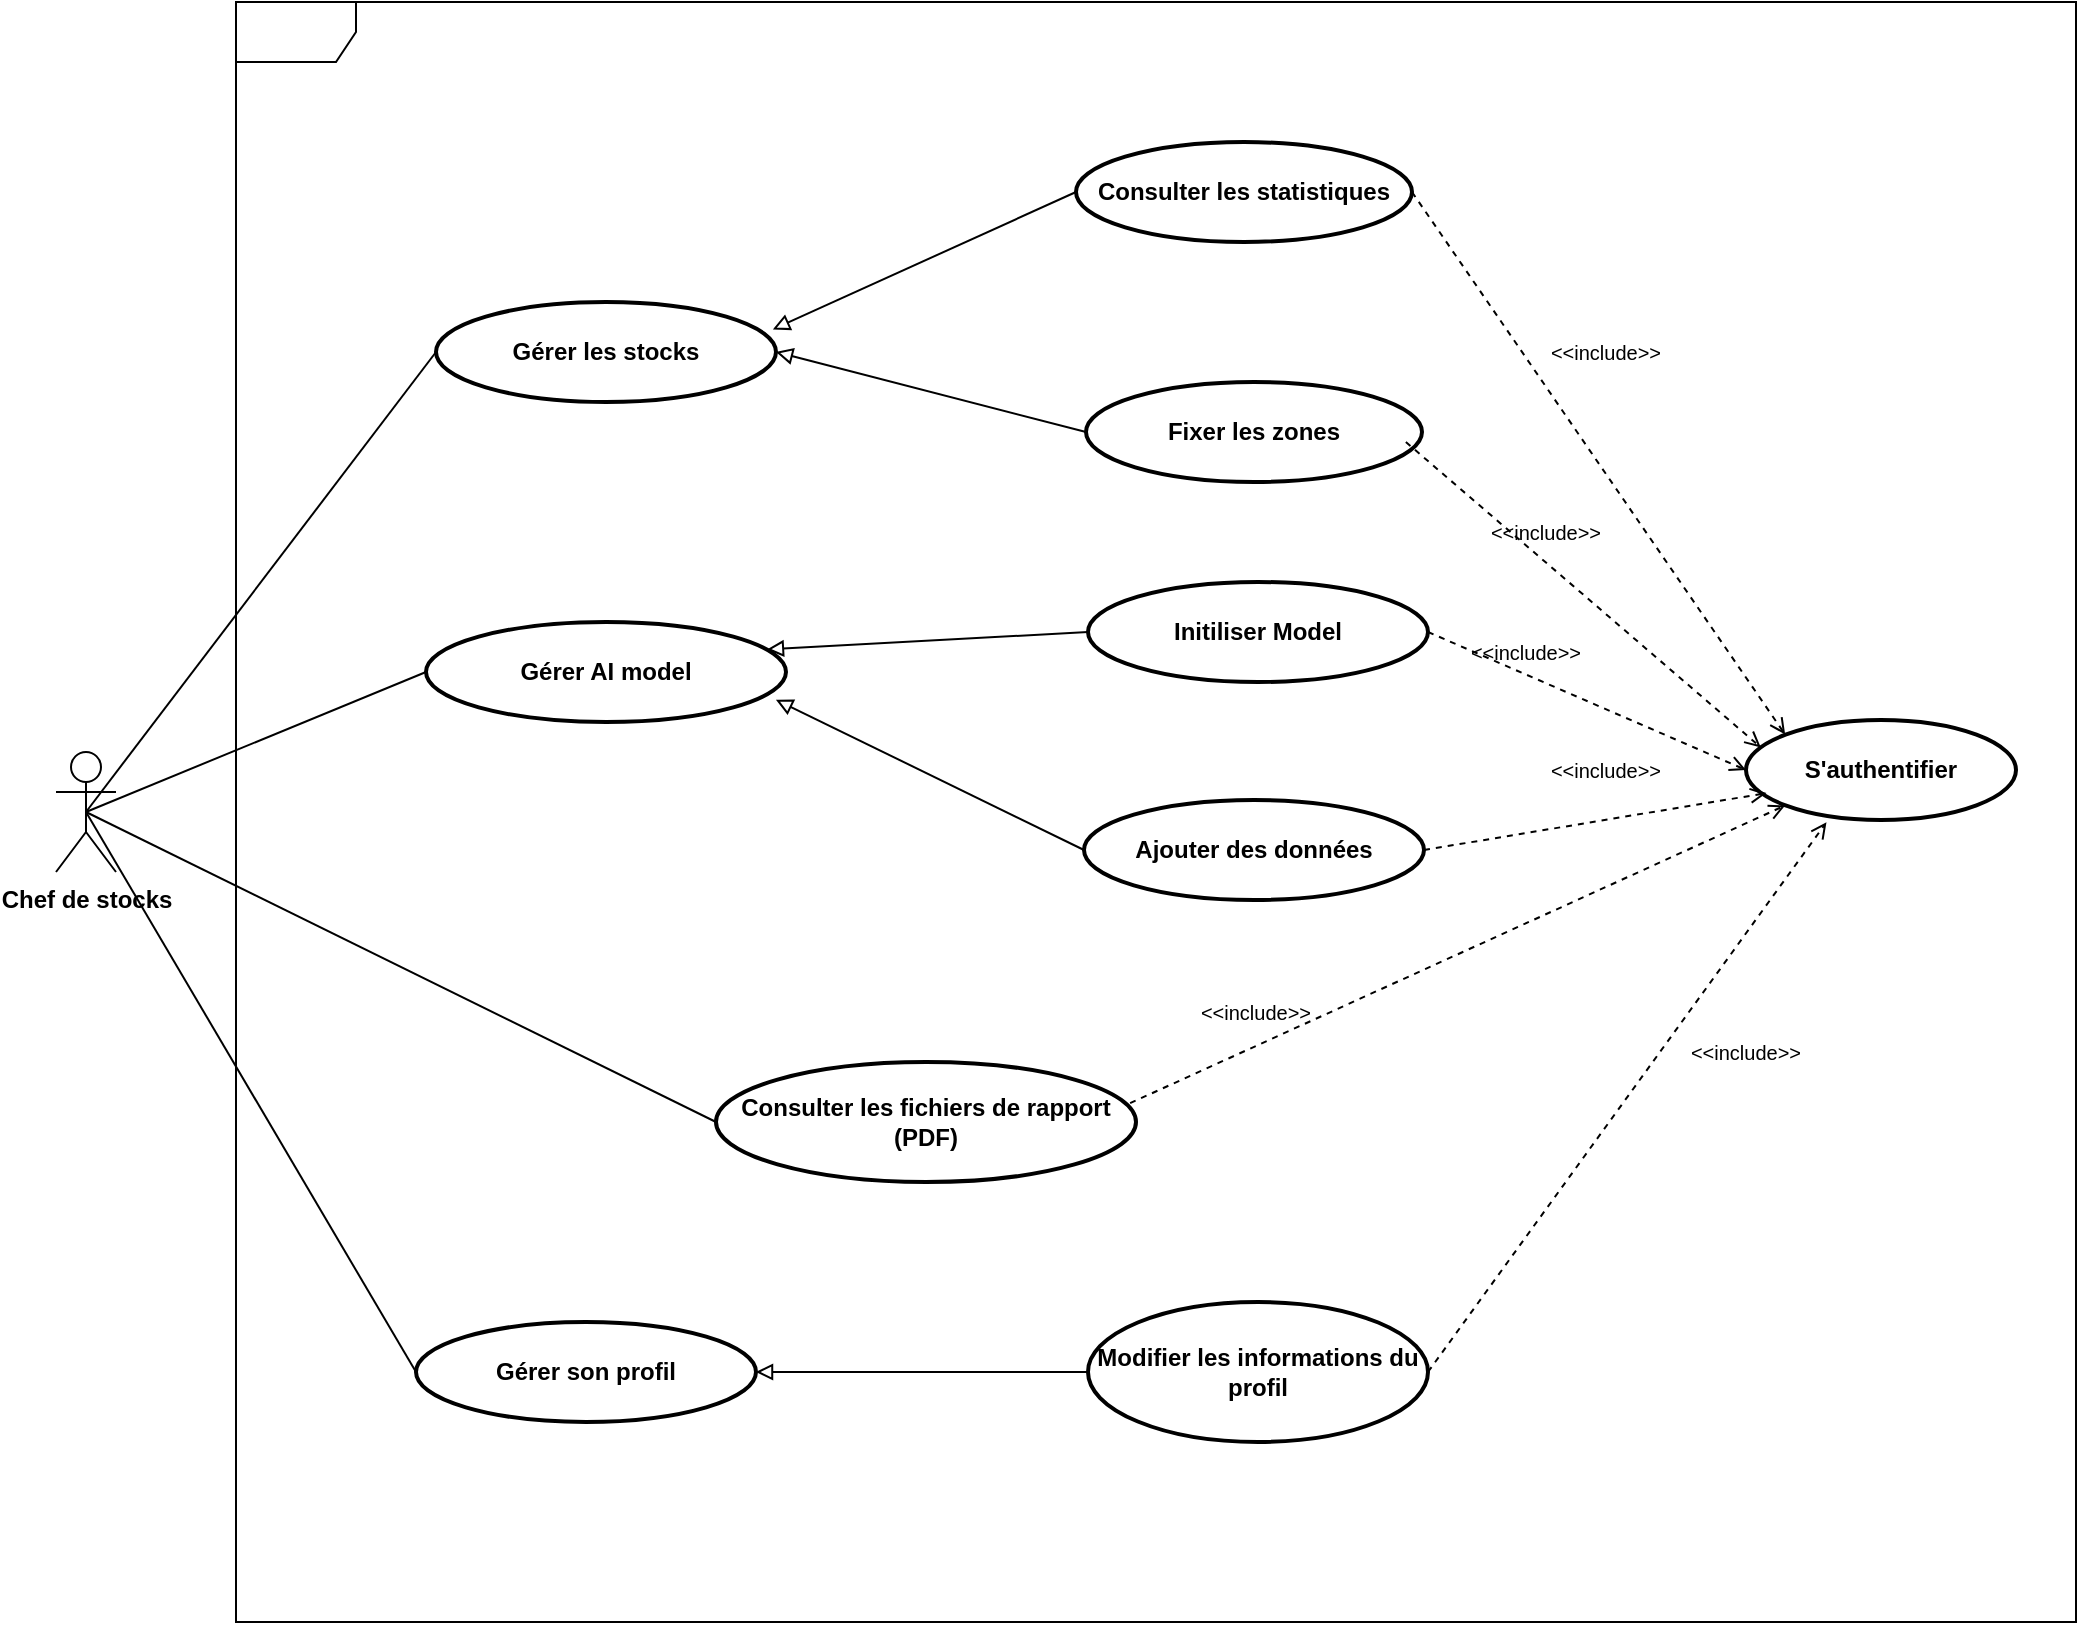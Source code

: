 <mxfile version="24.7.6">
  <diagram name="Page-1" id="y9GBdRn95pJowuykxrae">
    <mxGraphModel dx="750" dy="410" grid="1" gridSize="10" guides="1" tooltips="1" connect="1" arrows="1" fold="1" page="1" pageScale="1" pageWidth="1169" pageHeight="827" math="0" shadow="0">
      <root>
        <mxCell id="0" />
        <mxCell id="1" parent="0" />
        <mxCell id="NDvf0oDrRcwOg9ICF0X1-3" value="&lt;b&gt;Chef de stocks&lt;/b&gt;" style="shape=umlActor;verticalLabelPosition=bottom;verticalAlign=top;html=1;outlineConnect=0;" vertex="1" parent="1">
          <mxGeometry x="30" y="405" width="30" height="60" as="geometry" />
        </mxCell>
        <mxCell id="NDvf0oDrRcwOg9ICF0X1-6" value="" style="shape=umlFrame;whiteSpace=wrap;html=1;pointerEvents=0;" vertex="1" parent="1">
          <mxGeometry x="120" y="30" width="920" height="810" as="geometry" />
        </mxCell>
        <mxCell id="NDvf0oDrRcwOg9ICF0X1-14" value="&lt;b&gt;S&#39;authentifier&lt;/b&gt;" style="strokeWidth=2;html=1;shape=mxgraph.flowchart.start_1;whiteSpace=wrap;" vertex="1" parent="1">
          <mxGeometry x="875" y="389" width="135" height="50" as="geometry" />
        </mxCell>
        <mxCell id="NDvf0oDrRcwOg9ICF0X1-23" value="&lt;b&gt;Consulter les fichiers de rapport (PDF)&lt;/b&gt;" style="strokeWidth=2;html=1;shape=mxgraph.flowchart.start_1;whiteSpace=wrap;" vertex="1" parent="1">
          <mxGeometry x="360" y="560" width="210" height="60" as="geometry" />
        </mxCell>
        <mxCell id="NDvf0oDrRcwOg9ICF0X1-24" value="&lt;b&gt;Gérer AI model&lt;/b&gt;" style="strokeWidth=2;html=1;shape=mxgraph.flowchart.start_1;whiteSpace=wrap;" vertex="1" parent="1">
          <mxGeometry x="215" y="340" width="180" height="50" as="geometry" />
        </mxCell>
        <mxCell id="NDvf0oDrRcwOg9ICF0X1-25" value="&lt;b&gt;Gérer les stocks&lt;/b&gt;" style="strokeWidth=2;html=1;shape=mxgraph.flowchart.start_1;whiteSpace=wrap;" vertex="1" parent="1">
          <mxGeometry x="220" y="180" width="170" height="50" as="geometry" />
        </mxCell>
        <mxCell id="NDvf0oDrRcwOg9ICF0X1-33" style="rounded=0;orthogonalLoop=1;jettySize=auto;html=1;exitX=0.5;exitY=0.5;exitDx=0;exitDy=0;exitPerimeter=0;endArrow=none;endFill=0;entryX=0;entryY=0.5;entryDx=0;entryDy=0;entryPerimeter=0;" edge="1" parent="1" source="NDvf0oDrRcwOg9ICF0X1-3" target="NDvf0oDrRcwOg9ICF0X1-25">
          <mxGeometry relative="1" as="geometry">
            <mxPoint x="540" y="250" as="targetPoint" />
          </mxGeometry>
        </mxCell>
        <mxCell id="NDvf0oDrRcwOg9ICF0X1-34" style="rounded=0;orthogonalLoop=1;jettySize=auto;html=1;exitX=0.5;exitY=0.5;exitDx=0;exitDy=0;exitPerimeter=0;endArrow=none;endFill=0;entryX=0;entryY=0.5;entryDx=0;entryDy=0;entryPerimeter=0;" edge="1" parent="1" source="NDvf0oDrRcwOg9ICF0X1-3" target="NDvf0oDrRcwOg9ICF0X1-24">
          <mxGeometry relative="1" as="geometry">
            <mxPoint x="540" y="335" as="targetPoint" />
          </mxGeometry>
        </mxCell>
        <mxCell id="NDvf0oDrRcwOg9ICF0X1-35" style="rounded=0;orthogonalLoop=1;jettySize=auto;html=1;exitX=0.5;exitY=0.5;exitDx=0;exitDy=0;exitPerimeter=0;endArrow=none;endFill=0;entryX=0;entryY=0.5;entryDx=0;entryDy=0;entryPerimeter=0;" edge="1" parent="1" source="NDvf0oDrRcwOg9ICF0X1-3" target="NDvf0oDrRcwOg9ICF0X1-23">
          <mxGeometry relative="1" as="geometry">
            <mxPoint x="530" y="430" as="targetPoint" />
          </mxGeometry>
        </mxCell>
        <mxCell id="NDvf0oDrRcwOg9ICF0X1-39" style="rounded=0;orthogonalLoop=1;jettySize=auto;html=1;exitX=1;exitY=0.5;exitDx=0;exitDy=0;entryX=0.145;entryY=0.145;entryDx=0;entryDy=0;entryPerimeter=0;endArrow=open;endFill=0;dashed=1;exitPerimeter=0;" edge="1" parent="1" source="NDvf0oDrRcwOg9ICF0X1-62" target="NDvf0oDrRcwOg9ICF0X1-14">
          <mxGeometry relative="1" as="geometry" />
        </mxCell>
        <mxCell id="NDvf0oDrRcwOg9ICF0X1-40" style="rounded=0;orthogonalLoop=1;jettySize=auto;html=1;entryX=0;entryY=0.5;entryDx=0;entryDy=0;entryPerimeter=0;endArrow=open;endFill=0;dashed=1;exitX=1;exitY=0.5;exitDx=0;exitDy=0;exitPerimeter=0;" edge="1" parent="1" source="NDvf0oDrRcwOg9ICF0X1-72" target="NDvf0oDrRcwOg9ICF0X1-14">
          <mxGeometry relative="1" as="geometry" />
        </mxCell>
        <mxCell id="NDvf0oDrRcwOg9ICF0X1-41" style="rounded=0;orthogonalLoop=1;jettySize=auto;html=1;entryX=0.145;entryY=0.855;entryDx=0;entryDy=0;entryPerimeter=0;endArrow=open;endFill=0;dashed=1;exitX=0.986;exitY=0.343;exitDx=0;exitDy=0;exitPerimeter=0;" edge="1" parent="1" source="NDvf0oDrRcwOg9ICF0X1-23" target="NDvf0oDrRcwOg9ICF0X1-14">
          <mxGeometry relative="1" as="geometry">
            <mxPoint x="750" y="430" as="sourcePoint" />
          </mxGeometry>
        </mxCell>
        <mxCell id="NDvf0oDrRcwOg9ICF0X1-48" value="&lt;font style=&quot;font-size: 10px;&quot;&gt;&amp;lt;&amp;lt;include&amp;gt;&amp;gt;&lt;/font&gt;" style="text;strokeColor=none;align=center;fillColor=none;html=1;verticalAlign=middle;whiteSpace=wrap;rounded=0;" vertex="1" parent="1">
          <mxGeometry x="730" y="280" width="90" height="30" as="geometry" />
        </mxCell>
        <mxCell id="NDvf0oDrRcwOg9ICF0X1-54" value="&lt;font style=&quot;font-size: 10px;&quot;&gt;&amp;lt;&amp;lt;include&amp;gt;&amp;gt;&lt;/font&gt;" style="text;strokeColor=none;align=center;fillColor=none;html=1;verticalAlign=middle;whiteSpace=wrap;rounded=0;" vertex="1" parent="1">
          <mxGeometry x="760" y="190" width="90" height="30" as="geometry" />
        </mxCell>
        <mxCell id="NDvf0oDrRcwOg9ICF0X1-55" value="&lt;font style=&quot;font-size: 10px;&quot;&gt;&amp;lt;&amp;lt;include&amp;gt;&amp;gt;&lt;/font&gt;" style="text;strokeColor=none;align=center;fillColor=none;html=1;verticalAlign=middle;whiteSpace=wrap;rounded=0;" vertex="1" parent="1">
          <mxGeometry x="830" y="540" width="90" height="30" as="geometry" />
        </mxCell>
        <mxCell id="NDvf0oDrRcwOg9ICF0X1-62" value="&lt;b&gt;Consulter les statistiques&lt;/b&gt;" style="strokeWidth=2;html=1;shape=mxgraph.flowchart.start_1;whiteSpace=wrap;" vertex="1" parent="1">
          <mxGeometry x="540" y="100" width="168" height="50" as="geometry" />
        </mxCell>
        <mxCell id="NDvf0oDrRcwOg9ICF0X1-63" style="rounded=0;orthogonalLoop=1;jettySize=auto;html=1;exitX=0;exitY=0.5;exitDx=0;exitDy=0;exitPerimeter=0;entryX=0.991;entryY=0.274;entryDx=0;entryDy=0;endArrow=block;endFill=0;elbow=vertical;entryPerimeter=0;" edge="1" parent="1" source="NDvf0oDrRcwOg9ICF0X1-62" target="NDvf0oDrRcwOg9ICF0X1-25">
          <mxGeometry relative="1" as="geometry" />
        </mxCell>
        <mxCell id="NDvf0oDrRcwOg9ICF0X1-65" value="&lt;b&gt;Gérer son profil&lt;/b&gt;" style="strokeWidth=2;html=1;shape=mxgraph.flowchart.start_1;whiteSpace=wrap;" vertex="1" parent="1">
          <mxGeometry x="210" y="690" width="170" height="50" as="geometry" />
        </mxCell>
        <mxCell id="NDvf0oDrRcwOg9ICF0X1-66" style="rounded=0;orthogonalLoop=1;jettySize=auto;html=1;exitX=0;exitY=0.5;exitDx=0;exitDy=0;exitPerimeter=0;entryX=0.5;entryY=0.5;entryDx=0;entryDy=0;entryPerimeter=0;endArrow=none;endFill=0;" edge="1" parent="1" source="NDvf0oDrRcwOg9ICF0X1-65" target="NDvf0oDrRcwOg9ICF0X1-3">
          <mxGeometry relative="1" as="geometry" />
        </mxCell>
        <mxCell id="NDvf0oDrRcwOg9ICF0X1-67" value="&lt;b&gt;Modifier les informations du profil&lt;/b&gt;" style="strokeWidth=2;html=1;shape=mxgraph.flowchart.start_1;whiteSpace=wrap;" vertex="1" parent="1">
          <mxGeometry x="546" y="680" width="170" height="70" as="geometry" />
        </mxCell>
        <mxCell id="NDvf0oDrRcwOg9ICF0X1-68" style="rounded=0;orthogonalLoop=1;jettySize=auto;html=1;entryX=0.298;entryY=1.023;entryDx=0;entryDy=0;entryPerimeter=0;endArrow=open;endFill=0;dashed=1;exitX=1;exitY=0.5;exitDx=0;exitDy=0;exitPerimeter=0;" edge="1" parent="1" source="NDvf0oDrRcwOg9ICF0X1-67" target="NDvf0oDrRcwOg9ICF0X1-14">
          <mxGeometry relative="1" as="geometry">
            <mxPoint x="790" y="640" as="sourcePoint" />
            <mxPoint x="1267" y="550" as="targetPoint" />
          </mxGeometry>
        </mxCell>
        <mxCell id="NDvf0oDrRcwOg9ICF0X1-70" style="edgeStyle=orthogonalEdgeStyle;rounded=0;orthogonalLoop=1;jettySize=auto;html=1;exitX=0;exitY=0.5;exitDx=0;exitDy=0;exitPerimeter=0;entryX=1;entryY=0.5;entryDx=0;entryDy=0;entryPerimeter=0;endArrow=block;endFill=0;" edge="1" parent="1" source="NDvf0oDrRcwOg9ICF0X1-67" target="NDvf0oDrRcwOg9ICF0X1-65">
          <mxGeometry relative="1" as="geometry" />
        </mxCell>
        <mxCell id="NDvf0oDrRcwOg9ICF0X1-72" value="&lt;b&gt;Initiliser Model&lt;/b&gt;" style="strokeWidth=2;html=1;shape=mxgraph.flowchart.start_1;whiteSpace=wrap;" vertex="1" parent="1">
          <mxGeometry x="546" y="320" width="170" height="50" as="geometry" />
        </mxCell>
        <mxCell id="NDvf0oDrRcwOg9ICF0X1-75" style="rounded=0;orthogonalLoop=1;jettySize=auto;html=1;exitX=0;exitY=0.5;exitDx=0;exitDy=0;exitPerimeter=0;entryX=0.947;entryY=0.274;entryDx=0;entryDy=0;entryPerimeter=0;endArrow=block;endFill=0;" edge="1" parent="1" source="NDvf0oDrRcwOg9ICF0X1-72" target="NDvf0oDrRcwOg9ICF0X1-24">
          <mxGeometry relative="1" as="geometry" />
        </mxCell>
        <mxCell id="NDvf0oDrRcwOg9ICF0X1-76" value="&lt;b&gt;Ajouter des données&lt;/b&gt;" style="strokeWidth=2;html=1;shape=mxgraph.flowchart.start_1;whiteSpace=wrap;" vertex="1" parent="1">
          <mxGeometry x="544" y="429" width="170" height="50" as="geometry" />
        </mxCell>
        <mxCell id="NDvf0oDrRcwOg9ICF0X1-77" style="rounded=0;orthogonalLoop=1;jettySize=auto;html=1;exitX=0;exitY=0.5;exitDx=0;exitDy=0;exitPerimeter=0;entryX=0.972;entryY=0.777;entryDx=0;entryDy=0;entryPerimeter=0;endArrow=block;endFill=0;" edge="1" parent="1" source="NDvf0oDrRcwOg9ICF0X1-76" target="NDvf0oDrRcwOg9ICF0X1-24">
          <mxGeometry relative="1" as="geometry">
            <mxPoint x="460" y="395" as="sourcePoint" />
          </mxGeometry>
        </mxCell>
        <mxCell id="NDvf0oDrRcwOg9ICF0X1-78" style="rounded=0;orthogonalLoop=1;jettySize=auto;html=1;entryX=0.076;entryY=0.731;entryDx=0;entryDy=0;entryPerimeter=0;endArrow=open;endFill=0;dashed=1;exitX=1;exitY=0.5;exitDx=0;exitDy=0;exitPerimeter=0;" edge="1" parent="1" source="NDvf0oDrRcwOg9ICF0X1-76" target="NDvf0oDrRcwOg9ICF0X1-14">
          <mxGeometry relative="1" as="geometry">
            <mxPoint x="760" y="355" as="sourcePoint" />
            <mxPoint x="990" y="355" as="targetPoint" />
          </mxGeometry>
        </mxCell>
        <mxCell id="NDvf0oDrRcwOg9ICF0X1-79" value="&lt;font style=&quot;font-size: 10px;&quot;&gt;&amp;lt;&amp;lt;include&amp;gt;&amp;gt;&lt;/font&gt;" style="text;strokeColor=none;align=center;fillColor=none;html=1;verticalAlign=middle;whiteSpace=wrap;rounded=0;" vertex="1" parent="1">
          <mxGeometry x="760" y="399" width="90" height="30" as="geometry" />
        </mxCell>
        <mxCell id="NDvf0oDrRcwOg9ICF0X1-80" value="&lt;font style=&quot;font-size: 10px;&quot;&gt;&amp;lt;&amp;lt;include&amp;gt;&amp;gt;&lt;/font&gt;" style="text;strokeColor=none;align=center;fillColor=none;html=1;verticalAlign=middle;whiteSpace=wrap;rounded=0;" vertex="1" parent="1">
          <mxGeometry x="585" y="520" width="90" height="30" as="geometry" />
        </mxCell>
        <mxCell id="NDvf0oDrRcwOg9ICF0X1-81" value="&lt;b&gt;Fixer les zones&lt;/b&gt;" style="strokeWidth=2;html=1;shape=mxgraph.flowchart.start_1;whiteSpace=wrap;" vertex="1" parent="1">
          <mxGeometry x="545" y="220" width="168" height="50" as="geometry" />
        </mxCell>
        <mxCell id="NDvf0oDrRcwOg9ICF0X1-82" style="rounded=0;orthogonalLoop=1;jettySize=auto;html=1;exitX=0;exitY=0.5;exitDx=0;exitDy=0;exitPerimeter=0;entryX=1;entryY=0.5;entryDx=0;entryDy=0;entryPerimeter=0;endArrow=block;endFill=0;" edge="1" parent="1" source="NDvf0oDrRcwOg9ICF0X1-81" target="NDvf0oDrRcwOg9ICF0X1-25">
          <mxGeometry relative="1" as="geometry" />
        </mxCell>
        <mxCell id="NDvf0oDrRcwOg9ICF0X1-83" style="rounded=0;orthogonalLoop=1;jettySize=auto;html=1;exitX=0.952;exitY=0.6;exitDx=0;exitDy=0;entryX=0.055;entryY=0.274;entryDx=0;entryDy=0;entryPerimeter=0;endArrow=open;endFill=0;dashed=1;exitPerimeter=0;" edge="1" parent="1" source="NDvf0oDrRcwOg9ICF0X1-81" target="NDvf0oDrRcwOg9ICF0X1-14">
          <mxGeometry relative="1" as="geometry">
            <mxPoint x="750" y="210" as="sourcePoint" />
            <mxPoint x="886" y="412" as="targetPoint" />
          </mxGeometry>
        </mxCell>
        <mxCell id="NDvf0oDrRcwOg9ICF0X1-86" value="&lt;font style=&quot;font-size: 10px;&quot;&gt;&amp;lt;&amp;lt;include&amp;gt;&amp;gt;&lt;/font&gt;" style="text;strokeColor=none;align=center;fillColor=none;html=1;verticalAlign=middle;whiteSpace=wrap;rounded=0;" vertex="1" parent="1">
          <mxGeometry x="720" y="340" width="90" height="30" as="geometry" />
        </mxCell>
      </root>
    </mxGraphModel>
  </diagram>
</mxfile>
